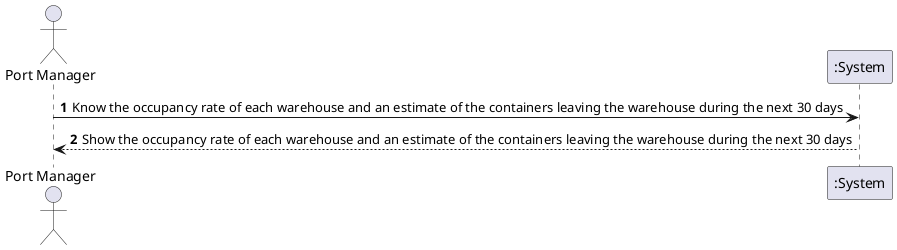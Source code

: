 @startuml
autonumber
'hide footbox
actor "Port Manager" as ADM

participant ":System" as Sys

ADM -> Sys : Know the occupancy rate of each warehouse and an estimate of the containers leaving the warehouse during the next 30 days
Sys --> ADM : Show the occupancy rate of each warehouse and an estimate of the containers leaving the warehouse during the next 30 days


@enduml